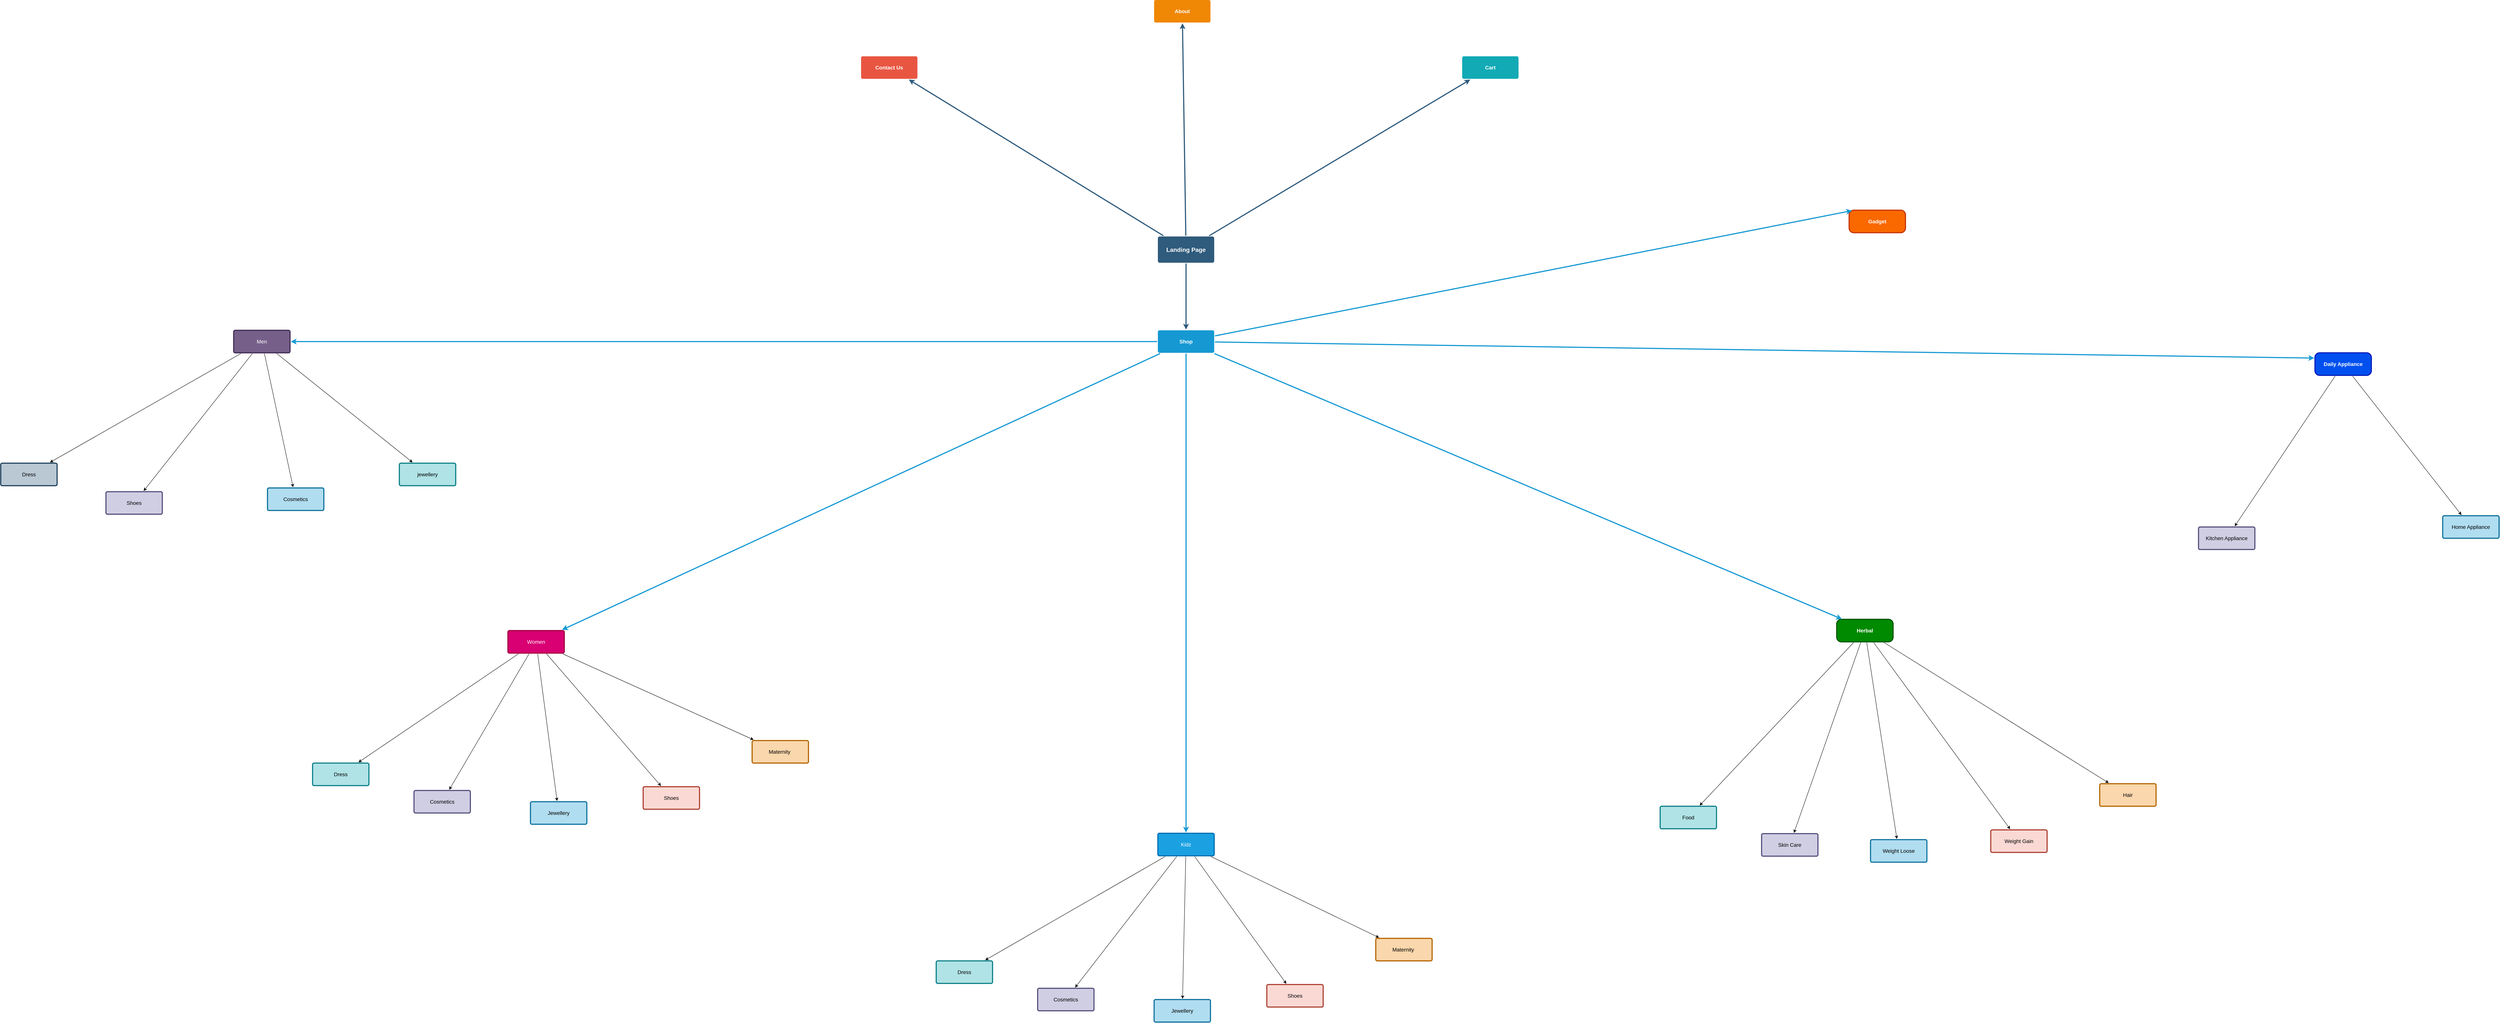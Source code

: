 <mxfile version="12.7.4" type="github"><diagram id="6a731a19-8d31-9384-78a2-239565b7b9f0" name="Page-1"><mxGraphModel dx="4240" dy="2699" grid="1" gridSize="10" guides="1" tooltips="1" connect="1" arrows="1" fold="1" page="1" pageScale="1" pageWidth="1169" pageHeight="827" background="#ffffff" math="0" shadow="0"><root><mxCell id="0"/><mxCell id="1" parent="0"/><mxCell id="1745" value="" style="edgeStyle=none;rounded=0;jumpStyle=none;html=1;shadow=0;labelBackgroundColor=none;startArrow=none;startFill=0;endArrow=classic;endFill=1;jettySize=auto;orthogonalLoop=1;strokeColor=#2F5B7C;strokeWidth=3;fontFamily=Helvetica;fontSize=16;fontColor=#23445D;spacing=5;" parent="1" source="1749" target="1764" edge="1"><mxGeometry relative="1" as="geometry"/></mxCell><mxCell id="1746" value="" style="edgeStyle=none;rounded=0;jumpStyle=none;html=1;shadow=0;labelBackgroundColor=none;startArrow=none;startFill=0;endArrow=classic;endFill=1;jettySize=auto;orthogonalLoop=1;strokeColor=#2F5B7C;strokeWidth=3;fontFamily=Helvetica;fontSize=16;fontColor=#23445D;spacing=5;" parent="1" source="1749" target="1771" edge="1"><mxGeometry relative="1" as="geometry"/></mxCell><mxCell id="1747" value="" style="edgeStyle=none;rounded=0;jumpStyle=none;html=1;shadow=0;labelBackgroundColor=none;startArrow=none;startFill=0;endArrow=classic;endFill=1;jettySize=auto;orthogonalLoop=1;strokeColor=#2F5B7C;strokeWidth=3;fontFamily=Helvetica;fontSize=16;fontColor=#23445D;spacing=5;" parent="1" source="1749" target="1760" edge="1"><mxGeometry relative="1" as="geometry"/></mxCell><mxCell id="1748" value="" style="edgeStyle=none;rounded=0;jumpStyle=none;html=1;shadow=0;labelBackgroundColor=none;startArrow=none;startFill=0;endArrow=classic;endFill=1;jettySize=auto;orthogonalLoop=1;strokeColor=#2F5B7C;strokeWidth=3;fontFamily=Helvetica;fontSize=16;fontColor=#23445D;spacing=5;" parent="1" source="1749" target="1753" edge="1"><mxGeometry relative="1" as="geometry"/></mxCell><mxCell id="1749" value="Landing Page" style="rounded=1;whiteSpace=wrap;html=1;shadow=0;labelBackgroundColor=none;strokeColor=none;strokeWidth=3;fillColor=#2F5B7C;fontFamily=Helvetica;fontSize=16;fontColor=#FFFFFF;align=center;fontStyle=1;spacing=5;arcSize=7;perimeterSpacing=2;" parent="1" vertex="1"><mxGeometry x="850" y="-390" width="150" height="70" as="geometry"/></mxCell><mxCell id="1753" value="Contact Us" style="rounded=1;whiteSpace=wrap;html=1;shadow=0;labelBackgroundColor=none;strokeColor=none;strokeWidth=3;fillColor=#e85642;fontFamily=Helvetica;fontSize=14;fontColor=#FFFFFF;align=center;spacing=5;fontStyle=1;arcSize=7;perimeterSpacing=2;" parent="1" vertex="1"><mxGeometry x="60" y="-870" width="150" height="60" as="geometry"/></mxCell><mxCell id="1757" value="" style="edgeStyle=none;rounded=0;jumpStyle=none;html=1;shadow=0;labelBackgroundColor=none;startArrow=none;startFill=0;endArrow=classic;endFill=1;jettySize=auto;orthogonalLoop=1;strokeColor=#1699D3;strokeWidth=3;fontFamily=Helvetica;fontSize=14;fontColor=#FFFFFF;spacing=5;" parent="1" source="1760" target="1763" edge="1"><mxGeometry relative="1" as="geometry"/></mxCell><mxCell id="1758" value="" style="edgeStyle=none;rounded=0;jumpStyle=none;html=1;shadow=0;labelBackgroundColor=none;startArrow=none;startFill=0;endArrow=classic;endFill=1;jettySize=auto;orthogonalLoop=1;strokeColor=#1699D3;strokeWidth=3;fontFamily=Helvetica;fontSize=14;fontColor=#FFFFFF;spacing=5;" parent="1" source="1760" target="1762" edge="1"><mxGeometry relative="1" as="geometry"/></mxCell><mxCell id="1759" value="" style="edgeStyle=none;rounded=0;jumpStyle=none;html=1;shadow=0;labelBackgroundColor=none;startArrow=none;startFill=0;endArrow=classic;endFill=1;jettySize=auto;orthogonalLoop=1;strokeColor=#1699D3;strokeWidth=3;fontFamily=Helvetica;fontSize=14;fontColor=#FFFFFF;spacing=5;" parent="1" source="1760" target="1761" edge="1"><mxGeometry relative="1" as="geometry"/></mxCell><mxCell id="1760" value="Shop" style="rounded=1;whiteSpace=wrap;html=1;shadow=0;labelBackgroundColor=none;strokeColor=none;strokeWidth=3;fillColor=#1699d3;fontFamily=Helvetica;fontSize=14;fontColor=#FFFFFF;align=center;spacing=5;fontStyle=1;arcSize=7;perimeterSpacing=2;" parent="1" vertex="1"><mxGeometry x="850" y="-140" width="150" height="60" as="geometry"/></mxCell><mxCell id="4d9Hy_u67H1j4o-bfFRH-1784" value="Gadget" style="rounded=1;whiteSpace=wrap;html=1;shadow=0;labelBackgroundColor=none;strokeColor=#C73500;strokeWidth=3;fillColor=#fa6800;fontFamily=Helvetica;fontSize=14;fontColor=#ffffff;align=center;spacing=5;fontStyle=1;arcSize=21;perimeterSpacing=2;" parent="1" vertex="1"><mxGeometry x="2690" y="-460" width="150" height="60" as="geometry"/></mxCell><mxCell id="1761" value="Kidz" style="rounded=1;whiteSpace=wrap;html=1;shadow=0;labelBackgroundColor=none;strokeColor=#006EAF;strokeWidth=3;fillColor=#1ba1e2;fontFamily=Helvetica;fontSize=14;fontColor=#ffffff;align=center;spacing=5;arcSize=7;perimeterSpacing=2;" parent="1" vertex="1"><mxGeometry x="850" y="1200" width="150" height="60" as="geometry"/></mxCell><mxCell id="1762" value="Women" style="rounded=1;whiteSpace=wrap;html=1;shadow=0;labelBackgroundColor=none;strokeColor=#A50040;strokeWidth=3;fillColor=#d80073;fontFamily=Helvetica;fontSize=14;fontColor=#ffffff;align=center;spacing=5;arcSize=7;perimeterSpacing=2;" parent="1" vertex="1"><mxGeometry x="-880" y="660" width="150" height="60" as="geometry"/></mxCell><mxCell id="1763" value="Men" style="rounded=1;whiteSpace=wrap;html=1;shadow=0;labelBackgroundColor=none;strokeColor=#432D57;strokeWidth=3;fillColor=#76608a;fontFamily=Helvetica;fontSize=14;fontColor=#ffffff;align=center;spacing=5;arcSize=7;perimeterSpacing=2;" parent="1" vertex="1"><mxGeometry x="-1610" y="-140" width="150" height="60" as="geometry"/></mxCell><mxCell id="1764" value="About" style="rounded=1;whiteSpace=wrap;html=1;shadow=0;labelBackgroundColor=none;strokeColor=none;strokeWidth=3;fillColor=#F08705;fontFamily=Helvetica;fontSize=14;fontColor=#FFFFFF;align=center;spacing=5;fontStyle=1;arcSize=7;perimeterSpacing=2;" parent="1" vertex="1"><mxGeometry x="840" y="-1020" width="150" height="60" as="geometry"/></mxCell><mxCell id="1771" value="Cart" style="rounded=1;whiteSpace=wrap;html=1;shadow=0;labelBackgroundColor=none;strokeColor=none;strokeWidth=3;fillColor=#12aab5;fontFamily=Helvetica;fontSize=14;fontColor=#FFFFFF;align=center;spacing=5;fontStyle=1;arcSize=7;perimeterSpacing=2;" parent="1" vertex="1"><mxGeometry x="1660" y="-870.0" width="150" height="60" as="geometry"/></mxCell><mxCell id="4d9Hy_u67H1j4o-bfFRH-1786" value="" style="edgeStyle=none;rounded=0;jumpStyle=none;html=1;shadow=0;labelBackgroundColor=none;startArrow=none;startFill=0;endArrow=classic;endFill=1;jettySize=auto;orthogonalLoop=1;strokeColor=#1699D3;strokeWidth=3;fontFamily=Helvetica;fontSize=14;fontColor=#FFFFFF;spacing=5;entryX=0.062;entryY=0.051;entryDx=0;entryDy=0;entryPerimeter=0;" parent="1" source="1760" target="4d9Hy_u67H1j4o-bfFRH-1784" edge="1"><mxGeometry relative="1" as="geometry"><mxPoint x="1340" y="490" as="sourcePoint"/><mxPoint x="1440.001" y="702.5" as="targetPoint"/></mxGeometry></mxCell><mxCell id="4d9Hy_u67H1j4o-bfFRH-1787" value="Daily Appliance&lt;span style=&quot;color: rgba(0 , 0 , 0 , 0) ; font-family: monospace ; font-size: 0px ; font-weight: 400 ; white-space: nowrap&quot;&gt;%3CmxGraphModel%3E%3Croot%3E%3CmxCell%20id%3D%220%22%2F%3E%3CmxCell%20id%3D%221%22%20parent%3D%220%22%2F%3E%3CmxCell%20id%3D%222%22%20value%3D%22Gadget%22%20style%3D%22rounded%3D1%3BwhiteSpace%3Dwrap%3Bhtml%3D1%3Bshadow%3D0%3BlabelBackgroundColor%3Dnone%3BstrokeColor%3Dnone%3BstrokeWidth%3D3%3BfillColor%3D%231699d3%3BfontFamily%3DHelvetica%3BfontSize%3D14%3BfontColor%3D%23FFFFFF%3Balign%3Dcenter%3Bspacing%3D5%3BfontStyle%3D1%3BarcSize%3D21%3BperimeterSpacing%3D2%3B%22%20vertex%3D%221%22%20parent%3D%221%22%3E%3CmxGeometry%20x%3D%221420%22%20y%3D%22767%22%20width%3D%22150%22%20height%3D%2260%22%20as%3D%22geometry%22%2F%3E%3C%2FmxCell%3E%3C%2Froot%3E%3C%2FmxGraphModel%3E&lt;/span&gt;" style="rounded=1;whiteSpace=wrap;html=1;shadow=0;labelBackgroundColor=none;strokeColor=#001DBC;strokeWidth=3;fillColor=#0050ef;fontFamily=Helvetica;fontSize=14;align=center;spacing=5;fontStyle=1;arcSize=21;perimeterSpacing=2;fontColor=#ffffff;" parent="1" vertex="1"><mxGeometry x="3930" y="-80" width="150" height="60" as="geometry"/></mxCell><mxCell id="4d9Hy_u67H1j4o-bfFRH-1788" value="Herbal" style="rounded=1;whiteSpace=wrap;html=1;shadow=0;labelBackgroundColor=none;strokeColor=#005700;strokeWidth=3;fillColor=#008a00;fontFamily=Helvetica;fontSize=14;align=center;spacing=5;fontStyle=1;arcSize=21;perimeterSpacing=2;fontColor=#ffffff;" parent="1" vertex="1"><mxGeometry x="2657" y="630" width="150" height="60" as="geometry"/></mxCell><mxCell id="4d9Hy_u67H1j4o-bfFRH-1789" value="" style="edgeStyle=none;rounded=0;jumpStyle=none;html=1;shadow=0;labelBackgroundColor=none;startArrow=none;startFill=0;endArrow=classic;endFill=1;jettySize=auto;orthogonalLoop=1;strokeColor=#1699D3;strokeWidth=3;fontFamily=Helvetica;fontSize=14;fontColor=#FFFFFF;spacing=5;entryX=0;entryY=0.25;entryDx=0;entryDy=0;" parent="1" source="1760" target="4d9Hy_u67H1j4o-bfFRH-1787" edge="1"><mxGeometry relative="1" as="geometry"><mxPoint x="1505.534" y="490" as="sourcePoint"/><mxPoint x="1729.998" y="745.764" as="targetPoint"/></mxGeometry></mxCell><mxCell id="4d9Hy_u67H1j4o-bfFRH-1790" value="" style="edgeStyle=none;rounded=0;jumpStyle=none;html=1;shadow=0;labelBackgroundColor=none;startArrow=none;startFill=0;endArrow=classic;endFill=1;jettySize=auto;orthogonalLoop=1;strokeColor=#1699D3;strokeWidth=3;fontFamily=Helvetica;fontSize=14;fontColor=#FFFFFF;spacing=5;entryX=0.102;entryY=0.02;entryDx=0;entryDy=0;entryPerimeter=0;" parent="1" source="1760" target="4d9Hy_u67H1j4o-bfFRH-1788" edge="1"><mxGeometry relative="1" as="geometry"><mxPoint x="1800.004" y="490" as="sourcePoint"/><mxPoint x="2024.468" y="745.764" as="targetPoint"/></mxGeometry></mxCell><mxCell id="4d9Hy_u67H1j4o-bfFRH-1795" value="Dress" style="rounded=1;whiteSpace=wrap;html=1;shadow=0;labelBackgroundColor=none;strokeColor=#23445d;strokeWidth=3;fillColor=#bac8d3;fontFamily=Helvetica;fontSize=14;align=center;spacing=5;arcSize=7;perimeterSpacing=2;" parent="1" vertex="1"><mxGeometry x="-2230" y="214" width="150" height="60" as="geometry"/></mxCell><mxCell id="4d9Hy_u67H1j4o-bfFRH-1796" value="" style="endArrow=classic;html=1;" parent="1" source="1763" target="4d9Hy_u67H1j4o-bfFRH-1795" edge="1"><mxGeometry width="50" height="50" relative="1" as="geometry"><mxPoint x="-1880" y="170" as="sourcePoint"/><mxPoint x="-1830" y="120" as="targetPoint"/></mxGeometry></mxCell><mxCell id="4d9Hy_u67H1j4o-bfFRH-1797" value="Shoes" style="rounded=1;whiteSpace=wrap;html=1;shadow=0;labelBackgroundColor=none;strokeColor=#56517e;strokeWidth=3;fillColor=#d0cee2;fontFamily=Helvetica;fontSize=14;align=center;spacing=5;arcSize=7;perimeterSpacing=2;" parent="1" vertex="1"><mxGeometry x="-1950" y="290" width="150" height="60" as="geometry"/></mxCell><mxCell id="4d9Hy_u67H1j4o-bfFRH-1798" value="" style="endArrow=classic;html=1;" parent="1" source="1763" target="4d9Hy_u67H1j4o-bfFRH-1797" edge="1"><mxGeometry width="50" height="50" relative="1" as="geometry"><mxPoint x="-1512.861" y="-27.75" as="sourcePoint"/><mxPoint x="-1470" y="170" as="targetPoint"/></mxGeometry></mxCell><mxCell id="4d9Hy_u67H1j4o-bfFRH-1799" value="Cosmetics" style="rounded=1;whiteSpace=wrap;html=1;shadow=0;labelBackgroundColor=none;strokeColor=#10739e;strokeWidth=3;fillColor=#b1ddf0;fontFamily=Helvetica;fontSize=14;align=center;spacing=5;arcSize=7;perimeterSpacing=2;" parent="1" vertex="1"><mxGeometry x="-1520" y="280" width="150" height="60" as="geometry"/></mxCell><mxCell id="4d9Hy_u67H1j4o-bfFRH-1800" value="" style="endArrow=classic;html=1;" parent="1" source="1763" target="4d9Hy_u67H1j4o-bfFRH-1799" edge="1"><mxGeometry width="50" height="50" relative="1" as="geometry"><mxPoint x="-1002" y="-49.75" as="sourcePoint"/><mxPoint x="-1220" y="150" as="targetPoint"/></mxGeometry></mxCell><mxCell id="4d9Hy_u67H1j4o-bfFRH-1801" value="jewellery" style="rounded=1;whiteSpace=wrap;html=1;shadow=0;labelBackgroundColor=none;strokeColor=#0e8088;strokeWidth=3;fillColor=#b0e3e6;fontFamily=Helvetica;fontSize=14;align=center;spacing=5;arcSize=7;perimeterSpacing=2;" parent="1" vertex="1"><mxGeometry x="-1169" y="214" width="150" height="60" as="geometry"/></mxCell><mxCell id="4d9Hy_u67H1j4o-bfFRH-1802" value="" style="endArrow=classic;html=1;" parent="1" source="1763" target="4d9Hy_u67H1j4o-bfFRH-1801" edge="1"><mxGeometry width="50" height="50" relative="1" as="geometry"><mxPoint x="-632" y="-29.75" as="sourcePoint"/><mxPoint x="-850" y="170" as="targetPoint"/></mxGeometry></mxCell><mxCell id="4d9Hy_u67H1j4o-bfFRH-1804" value="Dress" style="rounded=1;whiteSpace=wrap;html=1;shadow=0;labelBackgroundColor=none;strokeColor=#0e8088;strokeWidth=3;fillColor=#b0e3e6;fontFamily=Helvetica;fontSize=14;align=center;spacing=5;arcSize=7;perimeterSpacing=2;" parent="1" vertex="1"><mxGeometry x="-1400" y="1013" width="150" height="60" as="geometry"/></mxCell><mxCell id="4d9Hy_u67H1j4o-bfFRH-1805" value="" style="endArrow=classic;html=1;" parent="1" source="1762" target="4d9Hy_u67H1j4o-bfFRH-1804" edge="1"><mxGeometry width="50" height="50" relative="1" as="geometry"><mxPoint x="-461.489" y="423" as="sourcePoint"/><mxPoint x="-180" y="459" as="targetPoint"/></mxGeometry></mxCell><mxCell id="4d9Hy_u67H1j4o-bfFRH-1806" value="Cosmetics" style="rounded=1;whiteSpace=wrap;html=1;shadow=0;labelBackgroundColor=none;strokeColor=#56517e;strokeWidth=3;fillColor=#d0cee2;fontFamily=Helvetica;fontSize=14;align=center;spacing=5;arcSize=7;perimeterSpacing=2;" parent="1" vertex="1"><mxGeometry x="-1130" y="1086" width="150" height="60" as="geometry"/></mxCell><mxCell id="4d9Hy_u67H1j4o-bfFRH-1807" value="" style="endArrow=classic;html=1;" parent="1" source="1762" target="4d9Hy_u67H1j4o-bfFRH-1806" edge="1"><mxGeometry width="50" height="50" relative="1" as="geometry"><mxPoint x="-8.733" y="403" as="sourcePoint"/><mxPoint x="120" y="497" as="targetPoint"/></mxGeometry></mxCell><mxCell id="4d9Hy_u67H1j4o-bfFRH-1808" value="Jewellery" style="rounded=1;whiteSpace=wrap;html=1;shadow=0;labelBackgroundColor=none;strokeColor=#10739e;strokeWidth=3;fillColor=#b1ddf0;fontFamily=Helvetica;fontSize=14;align=center;spacing=5;arcSize=7;perimeterSpacing=2;" parent="1" vertex="1"><mxGeometry x="-820" y="1116" width="150" height="60" as="geometry"/></mxCell><mxCell id="4d9Hy_u67H1j4o-bfFRH-1809" value="" style="endArrow=classic;html=1;" parent="1" source="1762" target="4d9Hy_u67H1j4o-bfFRH-1808" edge="1"><mxGeometry width="50" height="50" relative="1" as="geometry"><mxPoint x="-288.733" y="385" as="sourcePoint"/><mxPoint x="-160" y="479" as="targetPoint"/></mxGeometry></mxCell><mxCell id="4d9Hy_u67H1j4o-bfFRH-1810" value="Shoes" style="rounded=1;whiteSpace=wrap;html=1;shadow=0;labelBackgroundColor=none;strokeColor=#ae4132;strokeWidth=3;fillColor=#fad9d5;fontFamily=Helvetica;fontSize=14;align=center;spacing=5;arcSize=7;perimeterSpacing=2;" parent="1" vertex="1"><mxGeometry x="-520" y="1076" width="150" height="60" as="geometry"/></mxCell><mxCell id="4d9Hy_u67H1j4o-bfFRH-1811" value="" style="endArrow=classic;html=1;" parent="1" source="1762" target="4d9Hy_u67H1j4o-bfFRH-1810" edge="1"><mxGeometry width="50" height="50" relative="1" as="geometry"><mxPoint x="-278.733" y="395" as="sourcePoint"/><mxPoint x="-150" y="489" as="targetPoint"/></mxGeometry></mxCell><mxCell id="4d9Hy_u67H1j4o-bfFRH-1812" value="Maternity&amp;nbsp;" style="rounded=1;whiteSpace=wrap;html=1;shadow=0;labelBackgroundColor=none;strokeColor=#b46504;strokeWidth=3;fillColor=#fad7ac;fontFamily=Helvetica;fontSize=14;align=center;spacing=5;arcSize=7;perimeterSpacing=2;" parent="1" vertex="1"><mxGeometry x="-230" y="953" width="150" height="60" as="geometry"/></mxCell><mxCell id="4d9Hy_u67H1j4o-bfFRH-1813" value="" style="endArrow=classic;html=1;" parent="1" source="1762" target="4d9Hy_u67H1j4o-bfFRH-1812" edge="1"><mxGeometry width="50" height="50" relative="1" as="geometry"><mxPoint x="531.267" y="443" as="sourcePoint"/><mxPoint x="660" y="537" as="targetPoint"/></mxGeometry></mxCell><mxCell id="4d9Hy_u67H1j4o-bfFRH-1814" value="Dress" style="rounded=1;whiteSpace=wrap;html=1;shadow=0;labelBackgroundColor=none;strokeColor=#0e8088;strokeWidth=3;fillColor=#b0e3e6;fontFamily=Helvetica;fontSize=14;align=center;spacing=5;arcSize=7;perimeterSpacing=2;" parent="1" vertex="1"><mxGeometry x="260" y="1540" width="150" height="60" as="geometry"/></mxCell><mxCell id="4d9Hy_u67H1j4o-bfFRH-1815" value="" style="endArrow=classic;html=1;" parent="1" source="1761" target="4d9Hy_u67H1j4o-bfFRH-1814" edge="1"><mxGeometry width="50" height="50" relative="1" as="geometry"><mxPoint x="897.861" y="1370" as="sourcePoint"/><mxPoint x="1570" y="1107" as="targetPoint"/></mxGeometry></mxCell><mxCell id="4d9Hy_u67H1j4o-bfFRH-1816" value="Cosmetics" style="rounded=1;whiteSpace=wrap;html=1;shadow=0;labelBackgroundColor=none;strokeColor=#56517e;strokeWidth=3;fillColor=#d0cee2;fontFamily=Helvetica;fontSize=14;align=center;spacing=5;arcSize=7;perimeterSpacing=2;" parent="1" vertex="1"><mxGeometry x="530" y="1613" width="150" height="60" as="geometry"/></mxCell><mxCell id="4d9Hy_u67H1j4o-bfFRH-1817" value="" style="endArrow=classic;html=1;" parent="1" source="1761" target="4d9Hy_u67H1j4o-bfFRH-1816" edge="1"><mxGeometry width="50" height="50" relative="1" as="geometry"><mxPoint x="926.221" y="1370" as="sourcePoint"/><mxPoint x="1870" y="1145" as="targetPoint"/></mxGeometry></mxCell><mxCell id="4d9Hy_u67H1j4o-bfFRH-1818" value="Jewellery" style="rounded=1;whiteSpace=wrap;html=1;shadow=0;labelBackgroundColor=none;strokeColor=#10739e;strokeWidth=3;fillColor=#b1ddf0;fontFamily=Helvetica;fontSize=14;align=center;spacing=5;arcSize=7;perimeterSpacing=2;" parent="1" vertex="1"><mxGeometry x="840" y="1643" width="150" height="60" as="geometry"/></mxCell><mxCell id="4d9Hy_u67H1j4o-bfFRH-1819" value="" style="endArrow=classic;html=1;" parent="1" source="1761" target="4d9Hy_u67H1j4o-bfFRH-1818" edge="1"><mxGeometry width="50" height="50" relative="1" as="geometry"><mxPoint x="949.211" y="1370" as="sourcePoint"/><mxPoint x="1590" y="1127" as="targetPoint"/></mxGeometry></mxCell><mxCell id="4d9Hy_u67H1j4o-bfFRH-1820" value="Shoes" style="rounded=1;whiteSpace=wrap;html=1;shadow=0;labelBackgroundColor=none;strokeColor=#ae4132;strokeWidth=3;fillColor=#fad9d5;fontFamily=Helvetica;fontSize=14;align=center;spacing=5;arcSize=7;perimeterSpacing=2;" parent="1" vertex="1"><mxGeometry x="1140" y="1603" width="150" height="60" as="geometry"/></mxCell><mxCell id="4d9Hy_u67H1j4o-bfFRH-1821" value="" style="endArrow=classic;html=1;" parent="1" source="1761" target="4d9Hy_u67H1j4o-bfFRH-1820" edge="1"><mxGeometry width="50" height="50" relative="1" as="geometry"><mxPoint x="972.692" y="1370" as="sourcePoint"/><mxPoint x="1600" y="1137" as="targetPoint"/></mxGeometry></mxCell><mxCell id="4d9Hy_u67H1j4o-bfFRH-1822" value="Maternity&amp;nbsp;" style="rounded=1;whiteSpace=wrap;html=1;shadow=0;labelBackgroundColor=none;strokeColor=#b46504;strokeWidth=3;fillColor=#fad7ac;fontFamily=Helvetica;fontSize=14;align=center;spacing=5;arcSize=7;perimeterSpacing=2;" parent="1" vertex="1"><mxGeometry x="1430" y="1480" width="150" height="60" as="geometry"/></mxCell><mxCell id="4d9Hy_u67H1j4o-bfFRH-1823" value="" style="endArrow=classic;html=1;" parent="1" source="1761" target="4d9Hy_u67H1j4o-bfFRH-1822" edge="1"><mxGeometry width="50" height="50" relative="1" as="geometry"><mxPoint x="1015.99" y="1370" as="sourcePoint"/><mxPoint x="2410" y="1185" as="targetPoint"/></mxGeometry></mxCell><mxCell id="4d9Hy_u67H1j4o-bfFRH-1825" value="Food" style="rounded=1;whiteSpace=wrap;html=1;shadow=0;labelBackgroundColor=none;strokeColor=#0e8088;strokeWidth=3;fillColor=#b0e3e6;fontFamily=Helvetica;fontSize=14;align=center;spacing=5;arcSize=7;perimeterSpacing=2;" parent="1" vertex="1"><mxGeometry x="2187" y="1128" width="150" height="60" as="geometry"/></mxCell><mxCell id="4d9Hy_u67H1j4o-bfFRH-1826" value="" style="endArrow=classic;html=1;" parent="1" source="4d9Hy_u67H1j4o-bfFRH-1788" target="4d9Hy_u67H1j4o-bfFRH-1825" edge="1"><mxGeometry width="50" height="50" relative="1" as="geometry"><mxPoint x="2127" y="660" as="sourcePoint"/><mxPoint x="2837" y="347" as="targetPoint"/></mxGeometry></mxCell><mxCell id="4d9Hy_u67H1j4o-bfFRH-1827" value="Skin Care" style="rounded=1;whiteSpace=wrap;html=1;shadow=0;labelBackgroundColor=none;strokeColor=#56517e;strokeWidth=3;fillColor=#d0cee2;fontFamily=Helvetica;fontSize=14;align=center;spacing=5;arcSize=7;perimeterSpacing=2;" parent="1" vertex="1"><mxGeometry x="2457" y="1201" width="150" height="60" as="geometry"/></mxCell><mxCell id="4d9Hy_u67H1j4o-bfFRH-1828" value="" style="endArrow=classic;html=1;" parent="1" source="4d9Hy_u67H1j4o-bfFRH-1788" target="4d9Hy_u67H1j4o-bfFRH-1827" edge="1"><mxGeometry width="50" height="50" relative="1" as="geometry"><mxPoint x="2193.221" y="610" as="sourcePoint"/><mxPoint x="3137" y="385" as="targetPoint"/></mxGeometry></mxCell><mxCell id="4d9Hy_u67H1j4o-bfFRH-1829" value="Weight Loose" style="rounded=1;whiteSpace=wrap;html=1;shadow=0;labelBackgroundColor=none;strokeColor=#10739e;strokeWidth=3;fillColor=#b1ddf0;fontFamily=Helvetica;fontSize=14;align=center;spacing=5;arcSize=7;perimeterSpacing=2;" parent="1" vertex="1"><mxGeometry x="2747" y="1217" width="150" height="60" as="geometry"/></mxCell><mxCell id="4d9Hy_u67H1j4o-bfFRH-1830" value="" style="endArrow=classic;html=1;" parent="1" source="4d9Hy_u67H1j4o-bfFRH-1788" target="4d9Hy_u67H1j4o-bfFRH-1829" edge="1"><mxGeometry width="50" height="50" relative="1" as="geometry"><mxPoint x="2216.211" y="610" as="sourcePoint"/><mxPoint x="2857" y="367" as="targetPoint"/></mxGeometry></mxCell><mxCell id="4d9Hy_u67H1j4o-bfFRH-1831" value="Weight Gain" style="rounded=1;whiteSpace=wrap;html=1;shadow=0;labelBackgroundColor=none;strokeColor=#ae4132;strokeWidth=3;fillColor=#fad9d5;fontFamily=Helvetica;fontSize=14;align=center;spacing=5;arcSize=7;perimeterSpacing=2;" parent="1" vertex="1"><mxGeometry x="3067" y="1191" width="150" height="60" as="geometry"/></mxCell><mxCell id="4d9Hy_u67H1j4o-bfFRH-1832" value="" style="endArrow=classic;html=1;" parent="1" source="4d9Hy_u67H1j4o-bfFRH-1788" target="4d9Hy_u67H1j4o-bfFRH-1831" edge="1"><mxGeometry width="50" height="50" relative="1" as="geometry"><mxPoint x="2239.692" y="610" as="sourcePoint"/><mxPoint x="2867" y="377" as="targetPoint"/></mxGeometry></mxCell><mxCell id="4d9Hy_u67H1j4o-bfFRH-1833" value="Hair" style="rounded=1;whiteSpace=wrap;html=1;shadow=0;labelBackgroundColor=none;strokeColor=#b46504;strokeWidth=3;fillColor=#fad7ac;fontFamily=Helvetica;fontSize=14;align=center;spacing=5;arcSize=7;perimeterSpacing=2;" parent="1" vertex="1"><mxGeometry x="3357" y="1068" width="150" height="60" as="geometry"/></mxCell><mxCell id="4d9Hy_u67H1j4o-bfFRH-1834" value="" style="endArrow=classic;html=1;" parent="1" source="4d9Hy_u67H1j4o-bfFRH-1788" target="4d9Hy_u67H1j4o-bfFRH-1833" edge="1"><mxGeometry width="50" height="50" relative="1" as="geometry"><mxPoint x="2282.99" y="610" as="sourcePoint"/><mxPoint x="3677" y="425" as="targetPoint"/></mxGeometry></mxCell><mxCell id="4d9Hy_u67H1j4o-bfFRH-1837" value="Kitchen Appliance" style="rounded=1;whiteSpace=wrap;html=1;shadow=0;labelBackgroundColor=none;strokeColor=#56517e;strokeWidth=3;fillColor=#d0cee2;fontFamily=Helvetica;fontSize=14;align=center;spacing=5;arcSize=7;perimeterSpacing=2;" parent="1" vertex="1"><mxGeometry x="3620" y="384" width="150" height="60" as="geometry"/></mxCell><mxCell id="4d9Hy_u67H1j4o-bfFRH-1838" value="" style="endArrow=classic;html=1;" parent="1" source="4d9Hy_u67H1j4o-bfFRH-1787" target="4d9Hy_u67H1j4o-bfFRH-1837" edge="1"><mxGeometry width="50" height="50" relative="1" as="geometry"><mxPoint x="4366.221" y="6" as="sourcePoint"/><mxPoint x="5310" y="-219" as="targetPoint"/></mxGeometry></mxCell><mxCell id="4d9Hy_u67H1j4o-bfFRH-1839" value="Home Appliance" style="rounded=1;whiteSpace=wrap;html=1;shadow=0;labelBackgroundColor=none;strokeColor=#10739e;strokeWidth=3;fillColor=#b1ddf0;fontFamily=Helvetica;fontSize=14;align=center;spacing=5;arcSize=7;perimeterSpacing=2;" parent="1" vertex="1"><mxGeometry x="4270" y="354" width="150" height="60" as="geometry"/></mxCell><mxCell id="4d9Hy_u67H1j4o-bfFRH-1840" value="" style="endArrow=classic;html=1;" parent="1" source="4d9Hy_u67H1j4o-bfFRH-1787" target="4d9Hy_u67H1j4o-bfFRH-1839" edge="1"><mxGeometry width="50" height="50" relative="1" as="geometry"><mxPoint x="4389.211" y="6" as="sourcePoint"/><mxPoint x="5030" y="-237" as="targetPoint"/></mxGeometry></mxCell></root></mxGraphModel></diagram></mxfile>
